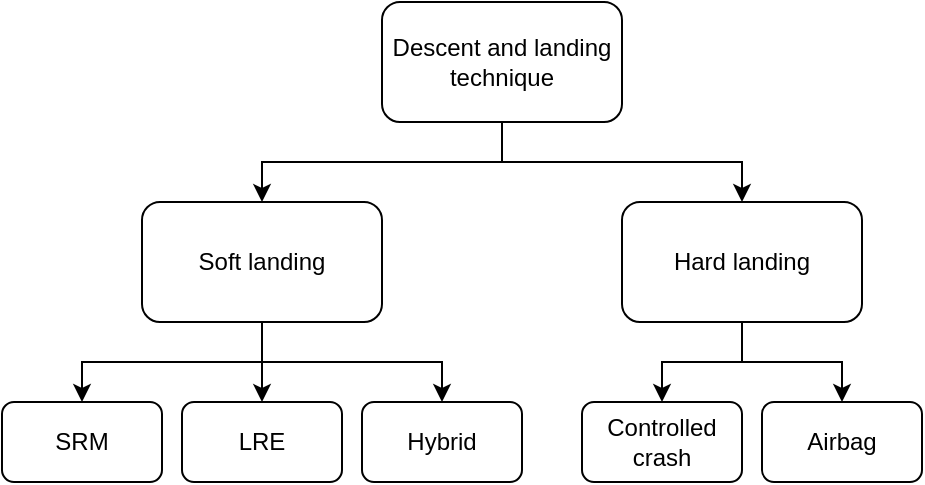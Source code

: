 <mxfile version="22.0.8" type="github">
  <diagram name="Pagina-1" id="x3bbSHUMUd0W-aZILfi2">
    <mxGraphModel dx="1290" dy="1190" grid="1" gridSize="10" guides="1" tooltips="1" connect="1" arrows="1" fold="1" page="0" pageScale="1" pageWidth="827" pageHeight="1169" math="0" shadow="0">
      <root>
        <mxCell id="0" />
        <mxCell id="1" parent="0" />
        <mxCell id="17mfTZEk4YOzONNGaqZu-13" style="edgeStyle=orthogonalEdgeStyle;rounded=0;orthogonalLoop=1;jettySize=auto;html=1;exitX=0.5;exitY=1;exitDx=0;exitDy=0;entryX=0.5;entryY=0;entryDx=0;entryDy=0;" edge="1" parent="1" source="17mfTZEk4YOzONNGaqZu-1" target="17mfTZEk4YOzONNGaqZu-2">
          <mxGeometry relative="1" as="geometry" />
        </mxCell>
        <mxCell id="17mfTZEk4YOzONNGaqZu-1" value="Descent and landing technique" style="rounded=1;whiteSpace=wrap;html=1;" vertex="1" parent="1">
          <mxGeometry x="-80" y="-460" width="120" height="60" as="geometry" />
        </mxCell>
        <mxCell id="17mfTZEk4YOzONNGaqZu-17" value="" style="edgeStyle=orthogonalEdgeStyle;rounded=0;orthogonalLoop=1;jettySize=auto;html=1;" edge="1" parent="1" source="17mfTZEk4YOzONNGaqZu-2" target="17mfTZEk4YOzONNGaqZu-18">
          <mxGeometry relative="1" as="geometry">
            <mxPoint x="-140" y="-260" as="targetPoint" />
          </mxGeometry>
        </mxCell>
        <mxCell id="17mfTZEk4YOzONNGaqZu-2" value="Soft landing" style="rounded=1;whiteSpace=wrap;html=1;" vertex="1" parent="1">
          <mxGeometry x="-200" y="-360" width="120" height="60" as="geometry" />
        </mxCell>
        <mxCell id="17mfTZEk4YOzONNGaqZu-24" value="" style="edgeStyle=orthogonalEdgeStyle;rounded=0;orthogonalLoop=1;jettySize=auto;html=1;" edge="1" parent="1" source="17mfTZEk4YOzONNGaqZu-11" target="17mfTZEk4YOzONNGaqZu-23">
          <mxGeometry relative="1" as="geometry">
            <Array as="points">
              <mxPoint x="100" y="-280" />
              <mxPoint x="60" y="-280" />
            </Array>
          </mxGeometry>
        </mxCell>
        <mxCell id="17mfTZEk4YOzONNGaqZu-11" value="Hard landing" style="rounded=1;whiteSpace=wrap;html=1;" vertex="1" parent="1">
          <mxGeometry x="40" y="-360" width="120" height="60" as="geometry" />
        </mxCell>
        <mxCell id="17mfTZEk4YOzONNGaqZu-15" value="" style="endArrow=classic;html=1;rounded=0;entryX=0.5;entryY=0;entryDx=0;entryDy=0;" edge="1" parent="1" target="17mfTZEk4YOzONNGaqZu-11">
          <mxGeometry width="50" height="50" relative="1" as="geometry">
            <mxPoint x="-20" y="-380" as="sourcePoint" />
            <mxPoint x="20" y="-350" as="targetPoint" />
            <Array as="points">
              <mxPoint x="100" y="-380" />
            </Array>
          </mxGeometry>
        </mxCell>
        <mxCell id="17mfTZEk4YOzONNGaqZu-18" value="LRE" style="rounded=1;whiteSpace=wrap;html=1;" vertex="1" parent="1">
          <mxGeometry x="-180" y="-260" width="80" height="40" as="geometry" />
        </mxCell>
        <mxCell id="17mfTZEk4YOzONNGaqZu-19" value="SRM" style="rounded=1;whiteSpace=wrap;html=1;" vertex="1" parent="1">
          <mxGeometry x="-270" y="-260" width="80" height="40" as="geometry" />
        </mxCell>
        <mxCell id="17mfTZEk4YOzONNGaqZu-20" value="Hybrid" style="rounded=1;whiteSpace=wrap;html=1;" vertex="1" parent="1">
          <mxGeometry x="-90" y="-260" width="80" height="40" as="geometry" />
        </mxCell>
        <mxCell id="17mfTZEk4YOzONNGaqZu-21" value="" style="endArrow=classic;html=1;rounded=0;entryX=0.5;entryY=0;entryDx=0;entryDy=0;" edge="1" parent="1" target="17mfTZEk4YOzONNGaqZu-20">
          <mxGeometry width="50" height="50" relative="1" as="geometry">
            <mxPoint x="-140" y="-280" as="sourcePoint" />
            <mxPoint x="-50" y="-280" as="targetPoint" />
            <Array as="points">
              <mxPoint x="-50" y="-280" />
            </Array>
          </mxGeometry>
        </mxCell>
        <mxCell id="17mfTZEk4YOzONNGaqZu-22" value="" style="endArrow=classic;html=1;rounded=0;entryX=0.5;entryY=0;entryDx=0;entryDy=0;" edge="1" parent="1">
          <mxGeometry width="50" height="50" relative="1" as="geometry">
            <mxPoint x="-140" y="-280" as="sourcePoint" />
            <mxPoint x="-230" y="-260" as="targetPoint" />
            <Array as="points">
              <mxPoint x="-230" y="-280" />
            </Array>
          </mxGeometry>
        </mxCell>
        <mxCell id="17mfTZEk4YOzONNGaqZu-23" value="Controlled crash" style="whiteSpace=wrap;html=1;rounded=1;" vertex="1" parent="1">
          <mxGeometry x="20" y="-260" width="80" height="40" as="geometry" />
        </mxCell>
        <mxCell id="17mfTZEk4YOzONNGaqZu-25" value="Airbag" style="whiteSpace=wrap;html=1;rounded=1;" vertex="1" parent="1">
          <mxGeometry x="110" y="-260" width="80" height="40" as="geometry" />
        </mxCell>
        <mxCell id="17mfTZEk4YOzONNGaqZu-26" value="" style="endArrow=classic;html=1;rounded=0;entryX=0.5;entryY=0;entryDx=0;entryDy=0;" edge="1" parent="1" target="17mfTZEk4YOzONNGaqZu-25">
          <mxGeometry width="50" height="50" relative="1" as="geometry">
            <mxPoint x="100" y="-280" as="sourcePoint" />
            <mxPoint x="-40" y="-320" as="targetPoint" />
            <Array as="points">
              <mxPoint x="150" y="-280" />
            </Array>
          </mxGeometry>
        </mxCell>
      </root>
    </mxGraphModel>
  </diagram>
</mxfile>
